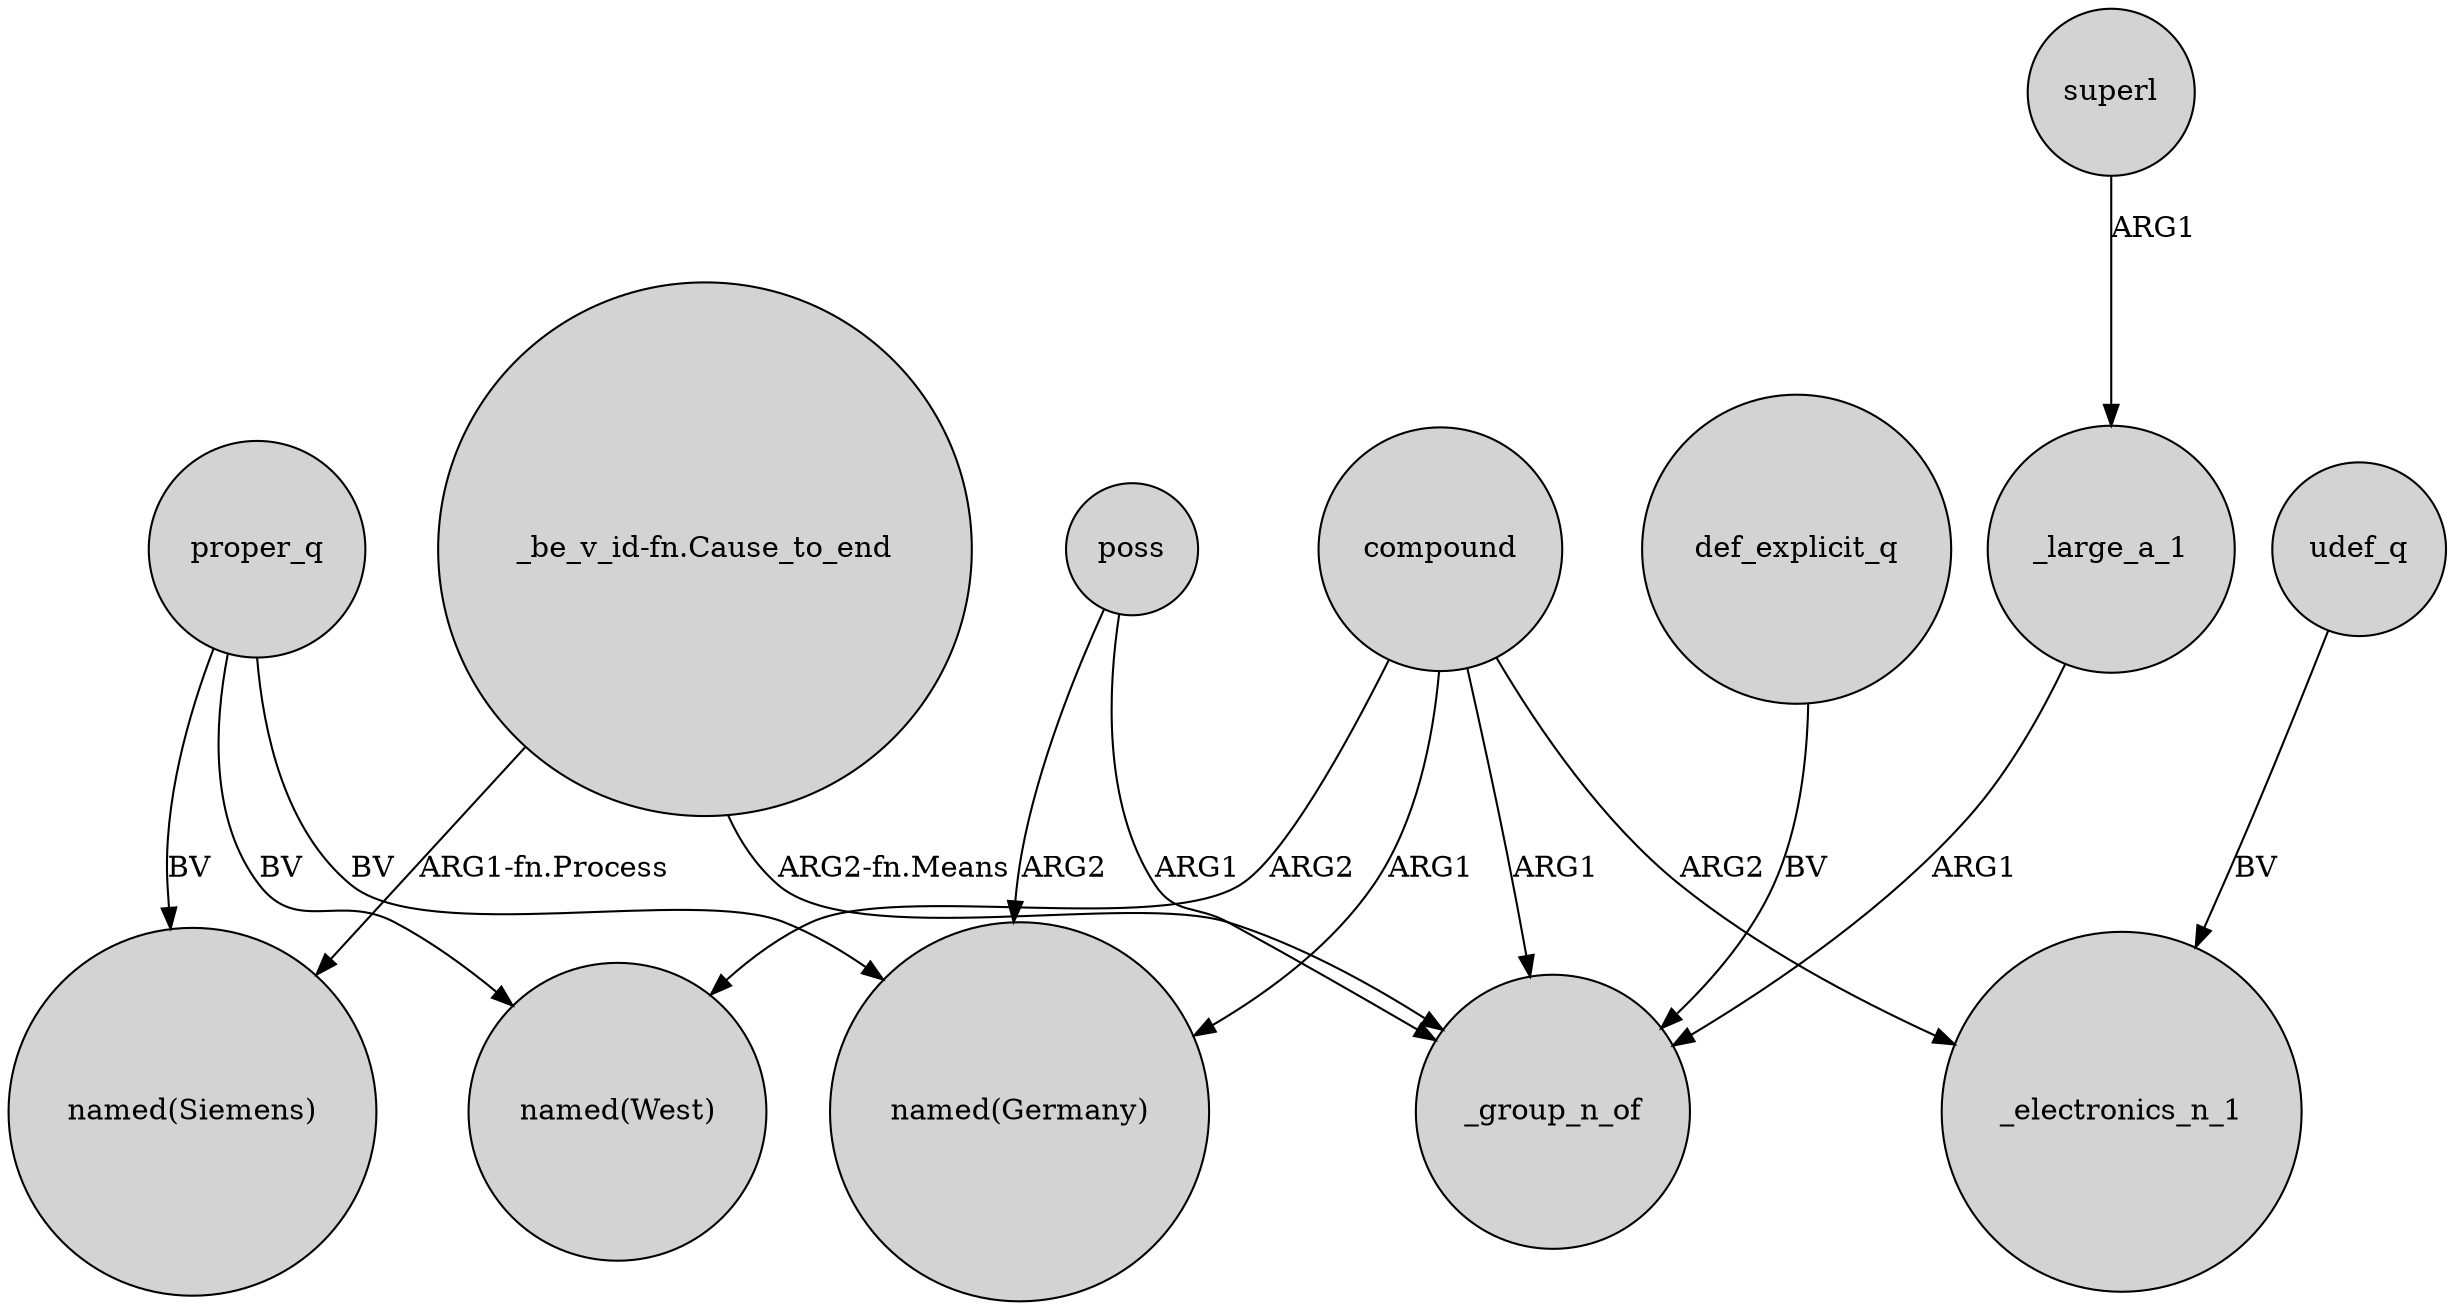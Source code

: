 digraph {
	node [shape=circle style=filled]
	compound -> "named(West)" [label=ARG2]
	"_be_v_id-fn.Cause_to_end" -> "named(Siemens)" [label="ARG1-fn.Process"]
	_large_a_1 -> _group_n_of [label=ARG1]
	udef_q -> _electronics_n_1 [label=BV]
	compound -> "named(Germany)" [label=ARG1]
	"_be_v_id-fn.Cause_to_end" -> _group_n_of [label="ARG2-fn.Means"]
	poss -> "named(Germany)" [label=ARG2]
	compound -> _electronics_n_1 [label=ARG2]
	compound -> _group_n_of [label=ARG1]
	proper_q -> "named(West)" [label=BV]
	def_explicit_q -> _group_n_of [label=BV]
	proper_q -> "named(Siemens)" [label=BV]
	superl -> _large_a_1 [label=ARG1]
	poss -> _group_n_of [label=ARG1]
	proper_q -> "named(Germany)" [label=BV]
}
